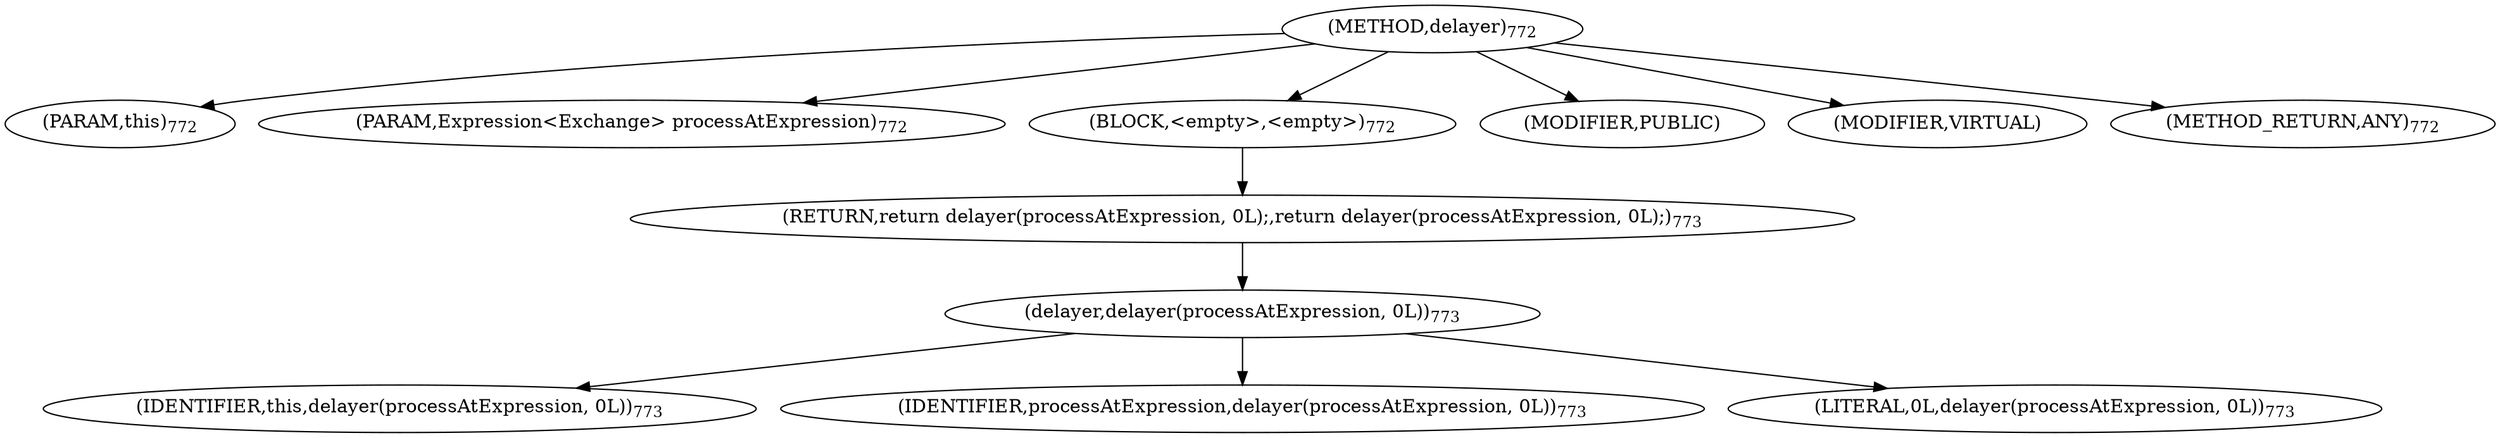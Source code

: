 digraph "delayer" {  
"1479" [label = <(METHOD,delayer)<SUB>772</SUB>> ]
"187" [label = <(PARAM,this)<SUB>772</SUB>> ]
"1480" [label = <(PARAM,Expression&lt;Exchange&gt; processAtExpression)<SUB>772</SUB>> ]
"1481" [label = <(BLOCK,&lt;empty&gt;,&lt;empty&gt;)<SUB>772</SUB>> ]
"1482" [label = <(RETURN,return delayer(processAtExpression, 0L);,return delayer(processAtExpression, 0L);)<SUB>773</SUB>> ]
"1483" [label = <(delayer,delayer(processAtExpression, 0L))<SUB>773</SUB>> ]
"186" [label = <(IDENTIFIER,this,delayer(processAtExpression, 0L))<SUB>773</SUB>> ]
"1484" [label = <(IDENTIFIER,processAtExpression,delayer(processAtExpression, 0L))<SUB>773</SUB>> ]
"1485" [label = <(LITERAL,0L,delayer(processAtExpression, 0L))<SUB>773</SUB>> ]
"1486" [label = <(MODIFIER,PUBLIC)> ]
"1487" [label = <(MODIFIER,VIRTUAL)> ]
"1488" [label = <(METHOD_RETURN,ANY)<SUB>772</SUB>> ]
  "1479" -> "187" 
  "1479" -> "1480" 
  "1479" -> "1481" 
  "1479" -> "1486" 
  "1479" -> "1487" 
  "1479" -> "1488" 
  "1481" -> "1482" 
  "1482" -> "1483" 
  "1483" -> "186" 
  "1483" -> "1484" 
  "1483" -> "1485" 
}
